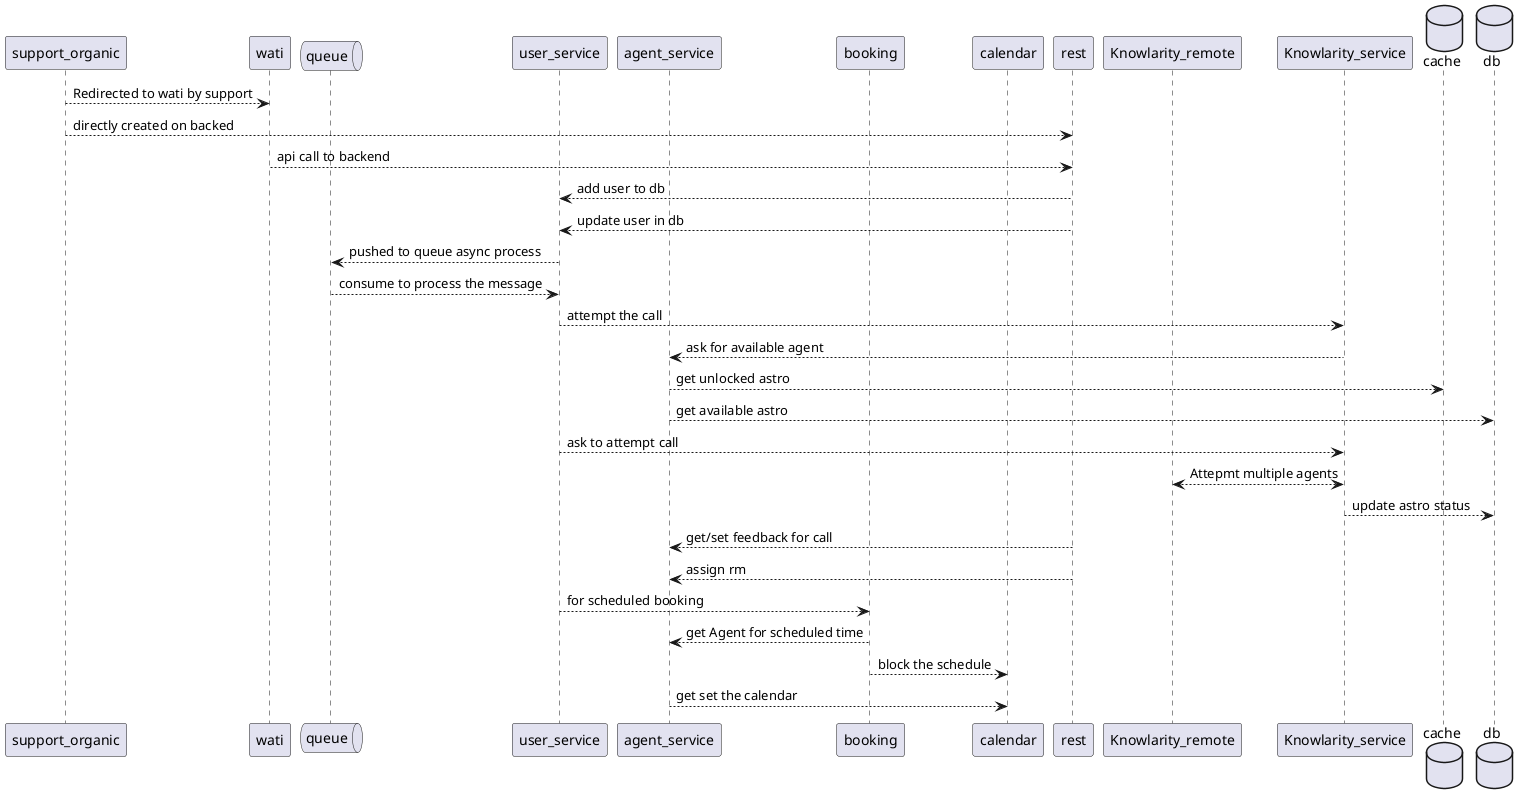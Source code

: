 @startuml squence diagram
participant support_organic
participant wati

queue queue as Q
participant user_service
participant agent_service
participant booking
participant calendar
participant rest
participant Knowlarity_remote
participant Knowlarity_service
database cache
database db
support_organic --> wati : Redirected to wati by support
support_organic --> rest : directly created on backed
wati --> rest : api call to backend
rest --> user_service  : add user to db
rest --> user_service  : update user in db
user_service ---> Q : pushed to queue async process
Q --> user_service : consume to process the message
user_service  ---> Knowlarity_service : attempt the call
Knowlarity_service ---> agent_service : ask for available agent
agent_service ---> cache : get unlocked astro
agent_service ---> db : get available astro
user_service  ---> Knowlarity_service  : ask to attempt call
Knowlarity_service <----> Knowlarity_remote : Attepmt multiple agents 
Knowlarity_service  ---> db : update astro status
rest ---> agent_service: get/set feedback for call
rest ---->agent_service: assign rm
user_service ---> booking  : for scheduled booking
booking  --->  agent_service : get Agent for scheduled time
booking ---> calendar :  block the schedule
agent_service --> calendar : get set the calendar
@enduml
